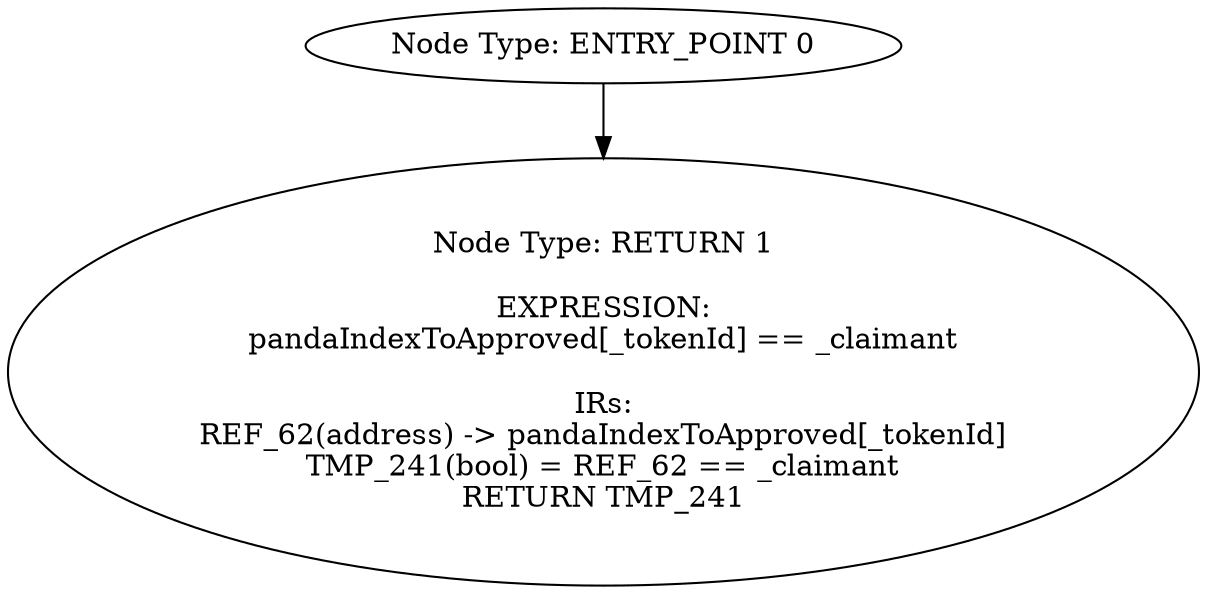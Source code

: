 digraph{
0[label="Node Type: ENTRY_POINT 0
"];
0->1;
1[label="Node Type: RETURN 1

EXPRESSION:
pandaIndexToApproved[_tokenId] == _claimant

IRs:
REF_62(address) -> pandaIndexToApproved[_tokenId]
TMP_241(bool) = REF_62 == _claimant
RETURN TMP_241"];
}
